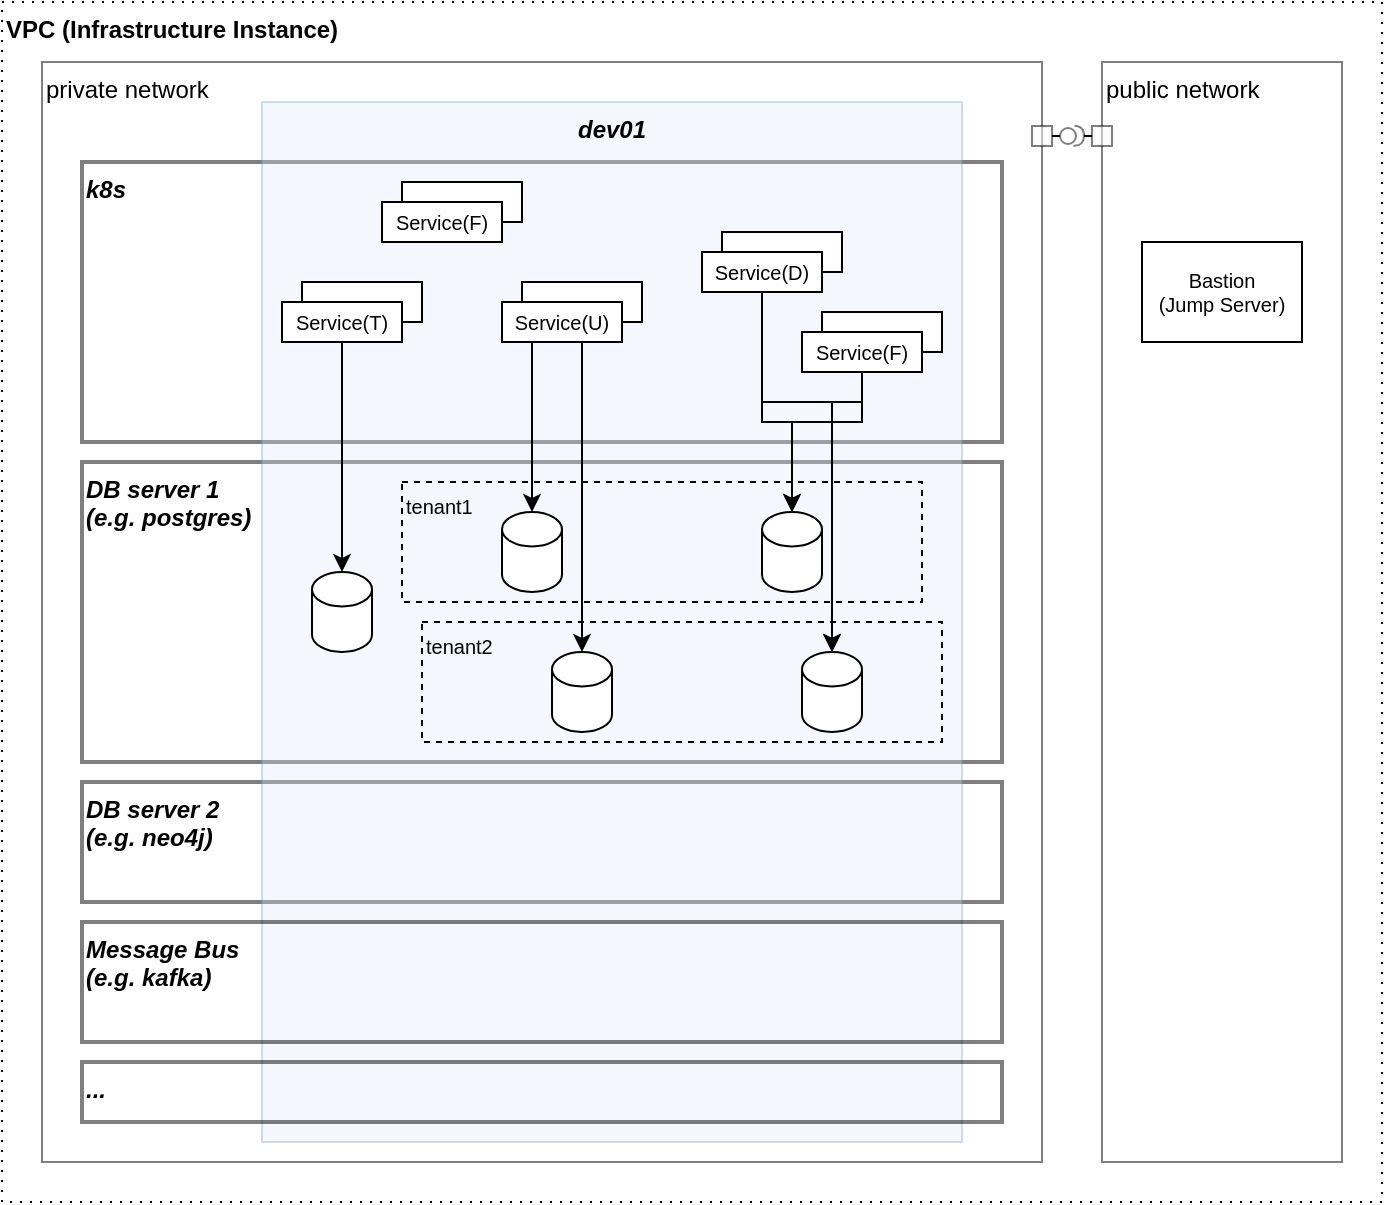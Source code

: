 <mxfile version="22.0.3" type="device">
  <diagram name="Page-1" id="c4acf3e9-155e-7222-9cf6-157b1a14988f">
    <mxGraphModel dx="1220" dy="682" grid="1" gridSize="10" guides="1" tooltips="1" connect="1" arrows="1" fold="1" page="1" pageScale="1" pageWidth="1169" pageHeight="827" background="none" math="0" shadow="0">
      <root>
        <mxCell id="0" />
        <mxCell id="1" parent="0" />
        <mxCell id="on0BcYr9je2dkrzuS52b-1" value="VPC (Infrastructure Instance)" style="rounded=0;whiteSpace=wrap;html=1;dashed=1;fillColor=none;align=left;verticalAlign=top;fontStyle=1;dashPattern=1 4;" parent="1" vertex="1">
          <mxGeometry x="110" y="40" width="690" height="600" as="geometry" />
        </mxCell>
        <mxCell id="on0BcYr9je2dkrzuS52b-2" value="private network" style="rounded=0;whiteSpace=wrap;html=1;fillColor=none;align=left;horizontal=1;verticalAlign=top;spacing=2;opacity=50;" parent="1" vertex="1">
          <mxGeometry x="130" y="70" width="500" height="550" as="geometry" />
        </mxCell>
        <mxCell id="on0BcYr9je2dkrzuS52b-3" value="public network" style="rounded=0;whiteSpace=wrap;html=1;fillColor=none;align=left;horizontal=1;verticalAlign=top;spacing=2;opacity=50;" parent="1" vertex="1">
          <mxGeometry x="660" y="70" width="120" height="550" as="geometry" />
        </mxCell>
        <mxCell id="on0BcYr9je2dkrzuS52b-6" value="k8s" style="rounded=0;whiteSpace=wrap;html=1;fillColor=none;fontStyle=3;verticalAlign=top;align=left;opacity=50;spacingLeft=0;spacingTop=0;strokeWidth=2;" parent="1" vertex="1">
          <mxGeometry x="150" y="120" width="460" height="140" as="geometry" />
        </mxCell>
        <mxCell id="on0BcYr9je2dkrzuS52b-7" value="DB server 1&lt;br&gt;(e.g. postgres)" style="rounded=0;whiteSpace=wrap;html=1;fillColor=none;fontStyle=3;verticalAlign=top;align=left;opacity=50;strokeWidth=2;" parent="1" vertex="1">
          <mxGeometry x="150" y="270" width="460" height="150" as="geometry" />
        </mxCell>
        <mxCell id="on0BcYr9je2dkrzuS52b-64" value="DB server 2&lt;br&gt;(e.g. neo4j)" style="rounded=0;whiteSpace=wrap;html=1;fillColor=none;fontStyle=3;verticalAlign=top;align=left;opacity=50;strokeWidth=2;" parent="1" vertex="1">
          <mxGeometry x="150" y="430" width="460" height="60" as="geometry" />
        </mxCell>
        <mxCell id="on0BcYr9je2dkrzuS52b-4" value="dev01" style="rounded=0;whiteSpace=wrap;html=1;fillColor=#dae8fc;fontStyle=3;verticalAlign=top;align=center;opacity=30;strokeColor=#6c8ebf;" parent="1" vertex="1">
          <mxGeometry x="240" y="90" width="350" height="520" as="geometry" />
        </mxCell>
        <mxCell id="on0BcYr9je2dkrzuS52b-65" value="Message Bus&lt;br&gt;(e.g. kafka)" style="rounded=0;whiteSpace=wrap;html=1;fillColor=none;fontStyle=3;verticalAlign=top;align=left;opacity=50;strokeWidth=2;" parent="1" vertex="1">
          <mxGeometry x="150" y="500" width="460" height="60" as="geometry" />
        </mxCell>
        <mxCell id="on0BcYr9je2dkrzuS52b-67" value="" style="shape=cylinder3;whiteSpace=wrap;html=1;boundedLbl=1;backgroundOutline=1;size=8.63;fontColor=#FF0000;strokeWidth=1;fillColor=default;" parent="1" vertex="1">
          <mxGeometry x="265" y="325" width="30" height="40" as="geometry" />
        </mxCell>
        <mxCell id="on0BcYr9je2dkrzuS52b-68" value="" style="rounded=0;whiteSpace=wrap;html=1;fontColor=#000000;strokeWidth=1;fillColor=default;fontSize=10;" parent="1" vertex="1">
          <mxGeometry x="260" y="180" width="60" height="20" as="geometry" />
        </mxCell>
        <mxCell id="on0BcYr9je2dkrzuS52b-69" value="&lt;font style=&quot;font-size: 10px;&quot;&gt;Service(T)&lt;/font&gt;" style="rounded=0;whiteSpace=wrap;html=1;fontColor=#000000;strokeWidth=1;fillColor=default;fontSize=10;" parent="1" vertex="1">
          <mxGeometry x="250" y="190" width="60" height="20" as="geometry" />
        </mxCell>
        <mxCell id="on0BcYr9je2dkrzuS52b-70" value="" style="endArrow=classic;html=1;rounded=0;fontSize=10;fontColor=#000000;exitX=0.5;exitY=1;exitDx=0;exitDy=0;entryX=0.5;entryY=0;entryDx=0;entryDy=0;entryPerimeter=0;" parent="1" source="on0BcYr9je2dkrzuS52b-69" target="on0BcYr9je2dkrzuS52b-67" edge="1">
          <mxGeometry width="50" height="50" relative="1" as="geometry">
            <mxPoint x="450" y="360" as="sourcePoint" />
            <mxPoint x="500" y="310" as="targetPoint" />
          </mxGeometry>
        </mxCell>
        <mxCell id="on0BcYr9je2dkrzuS52b-71" value="tenant1" style="rounded=0;whiteSpace=wrap;html=1;fontSize=10;fontColor=#000000;strokeWidth=1;fillColor=none;align=left;verticalAlign=top;dashed=1;" parent="1" vertex="1">
          <mxGeometry x="310" y="280" width="260" height="60" as="geometry" />
        </mxCell>
        <mxCell id="on0BcYr9je2dkrzuS52b-72" value="tenant2" style="rounded=0;whiteSpace=wrap;html=1;fontSize=10;fontColor=#000000;strokeWidth=1;fillColor=none;align=left;verticalAlign=top;dashed=1;" parent="1" vertex="1">
          <mxGeometry x="320" y="350" width="260" height="60" as="geometry" />
        </mxCell>
        <mxCell id="on0BcYr9je2dkrzuS52b-73" value="" style="rounded=0;whiteSpace=wrap;html=1;fontColor=#000000;strokeWidth=1;fillColor=default;fontSize=10;" parent="1" vertex="1">
          <mxGeometry x="310" y="130" width="60" height="20" as="geometry" />
        </mxCell>
        <mxCell id="on0BcYr9je2dkrzuS52b-74" value="&lt;font style=&quot;font-size: 10px&quot;&gt;Service(F)&lt;/font&gt;" style="rounded=0;whiteSpace=wrap;html=1;fontColor=#000000;strokeWidth=1;fillColor=default;fontSize=10;" parent="1" vertex="1">
          <mxGeometry x="300" y="140" width="60" height="20" as="geometry" />
        </mxCell>
        <mxCell id="on0BcYr9je2dkrzuS52b-75" value="" style="rounded=0;whiteSpace=wrap;html=1;fontColor=#000000;strokeWidth=1;fillColor=default;fontSize=10;" parent="1" vertex="1">
          <mxGeometry x="370" y="180" width="60" height="20" as="geometry" />
        </mxCell>
        <mxCell id="on0BcYr9je2dkrzuS52b-76" value="&lt;font style=&quot;font-size: 10px&quot;&gt;Service(U)&lt;/font&gt;" style="rounded=0;whiteSpace=wrap;html=1;fontColor=#000000;strokeWidth=1;fillColor=default;fontSize=10;" parent="1" vertex="1">
          <mxGeometry x="360" y="190" width="60" height="20" as="geometry" />
        </mxCell>
        <mxCell id="on0BcYr9je2dkrzuS52b-77" value="" style="shape=cylinder3;whiteSpace=wrap;html=1;boundedLbl=1;backgroundOutline=1;size=8.63;fontColor=#FF0000;strokeWidth=1;fillColor=default;" parent="1" vertex="1">
          <mxGeometry x="385" y="365" width="30" height="40" as="geometry" />
        </mxCell>
        <mxCell id="on0BcYr9je2dkrzuS52b-79" value="" style="rounded=0;whiteSpace=wrap;html=1;fontColor=#000000;strokeWidth=1;fillColor=default;fontSize=10;" parent="1" vertex="1">
          <mxGeometry x="470" y="155" width="60" height="20" as="geometry" />
        </mxCell>
        <mxCell id="on0BcYr9je2dkrzuS52b-80" value="&lt;font style=&quot;font-size: 10px&quot;&gt;Service(D)&lt;/font&gt;" style="rounded=0;whiteSpace=wrap;html=1;fontColor=#000000;strokeWidth=1;fillColor=default;fontSize=10;" parent="1" vertex="1">
          <mxGeometry x="460" y="165" width="60" height="20" as="geometry" />
        </mxCell>
        <mxCell id="on0BcYr9je2dkrzuS52b-81" value="" style="rounded=0;whiteSpace=wrap;html=1;fontColor=#000000;strokeWidth=1;fillColor=default;fontSize=10;" parent="1" vertex="1">
          <mxGeometry x="520" y="195" width="60" height="20" as="geometry" />
        </mxCell>
        <mxCell id="on0BcYr9je2dkrzuS52b-82" value="&lt;font style=&quot;font-size: 10px&quot;&gt;Service(F)&lt;/font&gt;" style="rounded=0;whiteSpace=wrap;html=1;fontColor=#000000;strokeWidth=1;fillColor=default;fontSize=10;" parent="1" vertex="1">
          <mxGeometry x="510" y="205" width="60" height="20" as="geometry" />
        </mxCell>
        <mxCell id="on0BcYr9je2dkrzuS52b-83" value="" style="endArrow=classic;html=1;rounded=0;fontSize=10;fontColor=#000000;entryX=0.5;entryY=0;entryDx=0;entryDy=0;entryPerimeter=0;exitX=0.25;exitY=1;exitDx=0;exitDy=0;" parent="1" source="on0BcYr9je2dkrzuS52b-76" target="on0BcYr9je2dkrzuS52b-78" edge="1">
          <mxGeometry width="50" height="50" relative="1" as="geometry">
            <mxPoint x="370" y="270" as="sourcePoint" />
            <mxPoint x="370" y="510" as="targetPoint" />
          </mxGeometry>
        </mxCell>
        <mxCell id="on0BcYr9je2dkrzuS52b-84" value="" style="endArrow=classic;html=1;rounded=0;fontSize=10;fontColor=#000000;exitX=0.5;exitY=1;exitDx=0;exitDy=0;entryX=0.5;entryY=0;entryDx=0;entryDy=0;entryPerimeter=0;edgeStyle=orthogonalEdgeStyle;" parent="1" source="on0BcYr9je2dkrzuS52b-76" target="on0BcYr9je2dkrzuS52b-77" edge="1">
          <mxGeometry width="50" height="50" relative="1" as="geometry">
            <mxPoint x="480" y="270" as="sourcePoint" />
            <mxPoint x="480" y="480" as="targetPoint" />
            <Array as="points">
              <mxPoint x="400" y="210" />
            </Array>
          </mxGeometry>
        </mxCell>
        <mxCell id="on0BcYr9je2dkrzuS52b-78" value="" style="shape=cylinder3;whiteSpace=wrap;html=1;boundedLbl=1;backgroundOutline=1;size=8.63;fontColor=#FF0000;strokeWidth=1;fillColor=default;" parent="1" vertex="1">
          <mxGeometry x="360" y="295" width="30" height="40" as="geometry" />
        </mxCell>
        <mxCell id="on0BcYr9je2dkrzuS52b-86" value="" style="endArrow=classic;html=1;rounded=0;fontSize=10;fontColor=#000000;exitX=0.5;exitY=1;exitDx=0;exitDy=0;entryX=0.5;entryY=0;entryDx=0;entryDy=0;entryPerimeter=0;edgeStyle=orthogonalEdgeStyle;" parent="1" source="on0BcYr9je2dkrzuS52b-80" target="on0BcYr9je2dkrzuS52b-85" edge="1">
          <mxGeometry width="50" height="50" relative="1" as="geometry">
            <mxPoint x="480" y="270" as="sourcePoint" />
            <mxPoint x="490" y="560" as="targetPoint" />
            <Array as="points">
              <mxPoint x="490" y="250" />
              <mxPoint x="505" y="250" />
            </Array>
          </mxGeometry>
        </mxCell>
        <mxCell id="on0BcYr9je2dkrzuS52b-87" value="" style="endArrow=classic;html=1;rounded=0;fontSize=10;fontColor=#000000;exitX=0.5;exitY=1;exitDx=0;exitDy=0;entryX=0.5;entryY=0;entryDx=0;entryDy=0;entryPerimeter=0;edgeStyle=orthogonalEdgeStyle;" parent="1" source="on0BcYr9je2dkrzuS52b-82" target="on0BcYr9je2dkrzuS52b-85" edge="1">
          <mxGeometry width="50" height="50" relative="1" as="geometry">
            <mxPoint x="580" y="270" as="sourcePoint" />
            <mxPoint x="590" y="485" as="targetPoint" />
            <Array as="points">
              <mxPoint x="540" y="250" />
              <mxPoint x="505" y="250" />
            </Array>
          </mxGeometry>
        </mxCell>
        <mxCell id="on0BcYr9je2dkrzuS52b-88" value="" style="shape=cylinder3;whiteSpace=wrap;html=1;boundedLbl=1;backgroundOutline=1;size=8.63;fontColor=#FF0000;strokeWidth=1;fillColor=default;" parent="1" vertex="1">
          <mxGeometry x="510" y="365" width="30" height="40" as="geometry" />
        </mxCell>
        <mxCell id="on0BcYr9je2dkrzuS52b-89" value="" style="endArrow=classic;html=1;rounded=0;fontSize=10;fontColor=#000000;exitX=0.5;exitY=1;exitDx=0;exitDy=0;entryX=0.5;entryY=0;entryDx=0;entryDy=0;entryPerimeter=0;edgeStyle=orthogonalEdgeStyle;" parent="1" source="on0BcYr9je2dkrzuS52b-80" target="on0BcYr9je2dkrzuS52b-88" edge="1">
          <mxGeometry width="50" height="50" relative="1" as="geometry">
            <mxPoint x="580" y="270" as="sourcePoint" />
            <mxPoint x="605" y="485" as="targetPoint" />
            <Array as="points">
              <mxPoint x="490" y="240" />
              <mxPoint x="525" y="240" />
            </Array>
          </mxGeometry>
        </mxCell>
        <mxCell id="on0BcYr9je2dkrzuS52b-90" value="" style="endArrow=classic;html=1;rounded=0;fontSize=10;fontColor=#000000;exitX=0.5;exitY=1;exitDx=0;exitDy=0;entryX=0.5;entryY=0;entryDx=0;entryDy=0;entryPerimeter=0;edgeStyle=orthogonalEdgeStyle;" parent="1" source="on0BcYr9je2dkrzuS52b-82" target="on0BcYr9je2dkrzuS52b-88" edge="1">
          <mxGeometry width="50" height="50" relative="1" as="geometry">
            <mxPoint x="630" y="310" as="sourcePoint" />
            <mxPoint x="605" y="485" as="targetPoint" />
            <Array as="points">
              <mxPoint x="540" y="240" />
              <mxPoint x="525" y="240" />
            </Array>
          </mxGeometry>
        </mxCell>
        <mxCell id="on0BcYr9je2dkrzuS52b-85" value="" style="shape=cylinder3;whiteSpace=wrap;html=1;boundedLbl=1;backgroundOutline=1;size=8.63;fontColor=#FF0000;strokeWidth=1;fillColor=default;" parent="1" vertex="1">
          <mxGeometry x="490" y="295" width="30" height="40" as="geometry" />
        </mxCell>
        <mxCell id="HGr7khHlh2UES-DU35sZ-2" value="" style="html=1;rounded=0;opacity=50;" parent="1" vertex="1">
          <mxGeometry x="625" y="102" width="10" height="10" as="geometry" />
        </mxCell>
        <mxCell id="HGr7khHlh2UES-DU35sZ-3" value="" style="endArrow=none;html=1;rounded=0;align=center;verticalAlign=top;endFill=0;labelBackgroundColor=none;endSize=2;" parent="1" source="HGr7khHlh2UES-DU35sZ-2" target="HGr7khHlh2UES-DU35sZ-4" edge="1">
          <mxGeometry relative="1" as="geometry" />
        </mxCell>
        <mxCell id="HGr7khHlh2UES-DU35sZ-4" value="" style="ellipse;html=1;fontSize=11;align=center;fillColor=none;points=[];aspect=fixed;resizable=0;verticalAlign=bottom;labelPosition=center;verticalLabelPosition=top;flipH=1;opacity=50;" parent="1" vertex="1">
          <mxGeometry x="639" y="103" width="8" height="8" as="geometry" />
        </mxCell>
        <mxCell id="HGr7khHlh2UES-DU35sZ-5" value="" style="html=1;rounded=0;opacity=50;" parent="1" vertex="1">
          <mxGeometry x="655" y="102" width="10" height="10" as="geometry" />
        </mxCell>
        <mxCell id="HGr7khHlh2UES-DU35sZ-6" value="" style="endArrow=none;html=1;rounded=0;align=center;verticalAlign=top;endFill=0;labelBackgroundColor=none;endSize=2;" parent="1" source="HGr7khHlh2UES-DU35sZ-5" target="HGr7khHlh2UES-DU35sZ-7" edge="1">
          <mxGeometry relative="1" as="geometry">
            <mxPoint x="890" y="277" as="targetPoint" />
          </mxGeometry>
        </mxCell>
        <mxCell id="HGr7khHlh2UES-DU35sZ-7" value="" style="shape=requiredInterface;html=1;fontSize=11;align=center;fillColor=none;points=[];aspect=fixed;resizable=0;verticalAlign=bottom;labelPosition=center;verticalLabelPosition=top;flipH=1;opacity=50;rotation=-177;" parent="1" vertex="1">
          <mxGeometry x="646" y="102" width="5" height="10" as="geometry" />
        </mxCell>
        <mxCell id="HGr7khHlh2UES-DU35sZ-9" value="&lt;font style=&quot;font-size: 10px&quot;&gt;Bastion&lt;br&gt;(Jump Server)&lt;br&gt;&lt;/font&gt;" style="rounded=0;whiteSpace=wrap;html=1;fontColor=#000000;strokeWidth=1;fillColor=default;fontSize=10;" parent="1" vertex="1">
          <mxGeometry x="680" y="160" width="80" height="50" as="geometry" />
        </mxCell>
        <mxCell id="g5akTVtUyzc8B_gRLDid-1" value="..." style="rounded=0;whiteSpace=wrap;html=1;fillColor=none;fontStyle=3;verticalAlign=top;align=left;opacity=50;strokeWidth=2;" vertex="1" parent="1">
          <mxGeometry x="150" y="570" width="460" height="30" as="geometry" />
        </mxCell>
      </root>
    </mxGraphModel>
  </diagram>
</mxfile>

